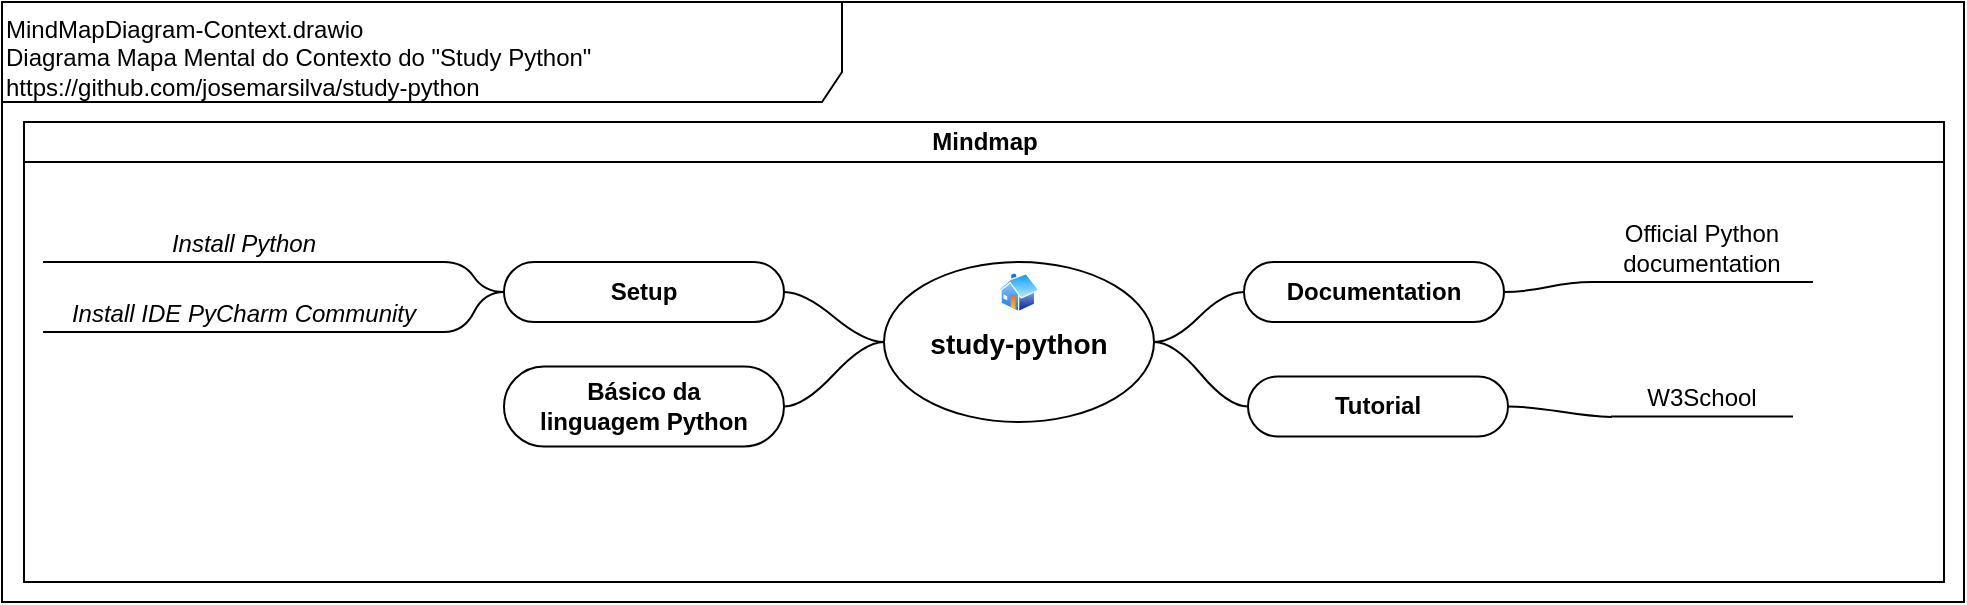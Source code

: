 <mxfile version="14.7.10" type="device"><diagram id="526JFKrqtkbu5Ab86iZz" name="Página-1"><mxGraphModel dx="1053" dy="420" grid="1" gridSize="10" guides="1" tooltips="1" connect="1" arrows="1" fold="1" page="1" pageScale="1" pageWidth="827" pageHeight="1169" math="0" shadow="0"><root><mxCell id="0"/><mxCell id="1" parent="0"/><mxCell id="5jpJCo4kvUvBawqh1GSk-1" value="&lt;div&gt;&lt;/div&gt;MindMapDiagram-Context.drawio&lt;br&gt;Diagrama Mapa Mental do Contexto do &quot;Study Python&quot;&lt;br&gt;https://github.com/josemarsilva/study-python" style="shape=umlFrame;whiteSpace=wrap;html=1;width=420;height=50;verticalAlign=top;align=left;" parent="1" vertex="1"><mxGeometry x="9" y="10" width="981" height="300" as="geometry"/></mxCell><mxCell id="5jpJCo4kvUvBawqh1GSk-2" value="Mindmap" style="swimlane;html=1;startSize=20;horizontal=1;containerType=tree;" parent="1" vertex="1"><mxGeometry x="20" y="70" width="960" height="230" as="geometry"/></mxCell><mxCell id="7fiooWQBaUIvVht02LMV-20" value="Install Python" style="whiteSpace=wrap;html=1;shape=partialRectangle;top=0;left=0;bottom=1;right=0;points=[[0,1],[1,1]];fillColor=none;align=center;verticalAlign=bottom;routingCenterY=0.5;snapToPoint=1;recursiveResize=0;autosize=1;treeFolding=1;treeMoving=1;newEdgeStyle={&quot;edgeStyle&quot;:&quot;entityRelationEdgeStyle&quot;,&quot;startArrow&quot;:&quot;none&quot;,&quot;endArrow&quot;:&quot;none&quot;,&quot;segment&quot;:10,&quot;curved&quot;:1};fontStyle=2" parent="5jpJCo4kvUvBawqh1GSk-2" vertex="1"><mxGeometry x="10" y="50" width="200" height="20" as="geometry"/></mxCell><mxCell id="5jpJCo4kvUvBawqh1GSk-7" value="&lt;font style=&quot;font-size: 14px&quot;&gt;study-python&lt;/font&gt;" style="ellipse;whiteSpace=wrap;html=1;align=center;treeFolding=1;treeMoving=1;newEdgeStyle={&quot;edgeStyle&quot;:&quot;entityRelationEdgeStyle&quot;,&quot;startArrow&quot;:&quot;none&quot;,&quot;endArrow&quot;:&quot;none&quot;,&quot;segment&quot;:10,&quot;curved&quot;:1};fontStyle=1;fontSize=18;" parent="5jpJCo4kvUvBawqh1GSk-2" vertex="1"><mxGeometry x="430" y="70" width="135" height="80" as="geometry"/></mxCell><mxCell id="7fiooWQBaUIvVht02LMV-9" value="" style="aspect=fixed;perimeter=ellipsePerimeter;html=1;align=center;shadow=0;dashed=0;spacingTop=3;image;image=img/lib/active_directory/home.svg;fontSize=18;" parent="5jpJCo4kvUvBawqh1GSk-2" vertex="1"><mxGeometry x="487.19" y="75" width="20.62" height="20" as="geometry"/></mxCell><mxCell id="5H5p-lWwtxb4N927vXze-4" value="Documentation" style="whiteSpace=wrap;html=1;rounded=1;arcSize=50;align=center;verticalAlign=middle;strokeWidth=1;autosize=1;spacing=4;treeFolding=1;treeMoving=1;newEdgeStyle={&quot;edgeStyle&quot;:&quot;entityRelationEdgeStyle&quot;,&quot;startArrow&quot;:&quot;none&quot;,&quot;endArrow&quot;:&quot;none&quot;,&quot;segment&quot;:10,&quot;curved&quot;:1};fontStyle=1" vertex="1" parent="5jpJCo4kvUvBawqh1GSk-2"><mxGeometry x="610" y="70" width="130" height="30" as="geometry"/></mxCell><mxCell id="5H5p-lWwtxb4N927vXze-2" value="" style="edgeStyle=entityRelationEdgeStyle;startArrow=none;endArrow=none;segment=10;curved=1;exitX=1;exitY=0.5;exitDx=0;exitDy=0;entryX=0;entryY=0.5;entryDx=0;entryDy=0;" edge="1" parent="5jpJCo4kvUvBawqh1GSk-2" target="5H5p-lWwtxb4N927vXze-4" source="5jpJCo4kvUvBawqh1GSk-7"><mxGeometry relative="1" as="geometry"><mxPoint x="794" y="75" as="targetPoint"/><mxPoint x="790" y="95" as="sourcePoint"/></mxGeometry></mxCell><mxCell id="5H5p-lWwtxb4N927vXze-11" value="Official Python &lt;br&gt;documentation" style="whiteSpace=wrap;html=1;shape=partialRectangle;top=0;left=0;bottom=1;right=0;points=[[0,1],[1,1]];fillColor=none;align=center;verticalAlign=bottom;routingCenterY=0.5;snapToPoint=1;recursiveResize=0;autosize=1;treeFolding=1;treeMoving=1;newEdgeStyle={&quot;edgeStyle&quot;:&quot;entityRelationEdgeStyle&quot;,&quot;startArrow&quot;:&quot;none&quot;,&quot;endArrow&quot;:&quot;none&quot;,&quot;segment&quot;:10,&quot;curved&quot;:1};" vertex="1" parent="5jpJCo4kvUvBawqh1GSk-2"><mxGeometry x="784" y="50" width="110" height="30" as="geometry"/></mxCell><mxCell id="5H5p-lWwtxb4N927vXze-12" value="" style="edgeStyle=entityRelationEdgeStyle;startArrow=none;endArrow=none;segment=10;curved=1;exitX=1;exitY=0.5;exitDx=0;exitDy=0;" edge="1" target="5H5p-lWwtxb4N927vXze-11" parent="5jpJCo4kvUvBawqh1GSk-2" source="5H5p-lWwtxb4N927vXze-4"><mxGeometry relative="1" as="geometry"><mxPoint x="750" y="95" as="sourcePoint"/></mxGeometry></mxCell><mxCell id="5H5p-lWwtxb4N927vXze-13" value="W3School" style="whiteSpace=wrap;html=1;shape=partialRectangle;top=0;left=0;bottom=1;right=0;points=[[0,1],[1,1]];fillColor=none;align=center;verticalAlign=bottom;routingCenterY=0.5;snapToPoint=1;recursiveResize=0;autosize=1;treeFolding=1;treeMoving=1;newEdgeStyle={&quot;edgeStyle&quot;:&quot;entityRelationEdgeStyle&quot;,&quot;startArrow&quot;:&quot;none&quot;,&quot;endArrow&quot;:&quot;none&quot;,&quot;segment&quot;:10,&quot;curved&quot;:1};" vertex="1" parent="5jpJCo4kvUvBawqh1GSk-2"><mxGeometry x="794" y="127.25" width="90" height="20" as="geometry"/></mxCell><mxCell id="5jpJCo4kvUvBawqh1GSk-3" value="" style="edgeStyle=entityRelationEdgeStyle;startArrow=none;endArrow=none;segment=10;curved=1;" parent="1" source="5jpJCo4kvUvBawqh1GSk-7" target="5jpJCo4kvUvBawqh1GSk-8" edge="1"><mxGeometry relative="1" as="geometry"><mxPoint x="619" y="245" as="sourcePoint"/></mxGeometry></mxCell><mxCell id="5jpJCo4kvUvBawqh1GSk-5" value="" style="edgeStyle=entityRelationEdgeStyle;startArrow=none;endArrow=none;segment=10;curved=1;exitX=0;exitY=0.5;exitDx=0;exitDy=0;entryX=1;entryY=0.5;entryDx=0;entryDy=0;" parent="1" source="5jpJCo4kvUvBawqh1GSk-7" target="5jpJCo4kvUvBawqh1GSk-10" edge="1"><mxGeometry relative="1" as="geometry"><mxPoint x="454" y="160" as="targetPoint"/></mxGeometry></mxCell><mxCell id="5jpJCo4kvUvBawqh1GSk-8" value="Básico da &lt;br&gt;linguagem Python" style="whiteSpace=wrap;html=1;rounded=1;arcSize=50;align=center;verticalAlign=middle;strokeWidth=1;autosize=1;spacing=4;treeFolding=1;treeMoving=1;newEdgeStyle={&quot;edgeStyle&quot;:&quot;entityRelationEdgeStyle&quot;,&quot;startArrow&quot;:&quot;none&quot;,&quot;endArrow&quot;:&quot;none&quot;,&quot;segment&quot;:10,&quot;curved&quot;:1};fontStyle=1" parent="1" vertex="1"><mxGeometry x="260" y="192.25" width="140" height="40" as="geometry"/></mxCell><mxCell id="5jpJCo4kvUvBawqh1GSk-10" value="Setup" style="whiteSpace=wrap;html=1;rounded=1;arcSize=50;align=center;verticalAlign=middle;strokeWidth=1;autosize=1;spacing=4;treeFolding=1;treeMoving=1;newEdgeStyle={&quot;edgeStyle&quot;:&quot;entityRelationEdgeStyle&quot;,&quot;startArrow&quot;:&quot;none&quot;,&quot;endArrow&quot;:&quot;none&quot;,&quot;segment&quot;:10,&quot;curved&quot;:1};fontStyle=1" parent="1" vertex="1"><mxGeometry x="260" y="140" width="140" height="30" as="geometry"/></mxCell><mxCell id="7fiooWQBaUIvVht02LMV-21" value="" style="edgeStyle=entityRelationEdgeStyle;startArrow=none;endArrow=none;segment=10;curved=1;exitX=0;exitY=0.5;exitDx=0;exitDy=0;" parent="1" source="5jpJCo4kvUvBawqh1GSk-10" target="7fiooWQBaUIvVht02LMV-20" edge="1"><mxGeometry relative="1" as="geometry"><mxPoint x="220" y="334" as="sourcePoint"/></mxGeometry></mxCell><mxCell id="iZZ-ExijIcHXeMHchaSP-1" value="Install IDE PyCharm Community" style="whiteSpace=wrap;html=1;shape=partialRectangle;top=0;left=0;bottom=1;right=0;points=[[0,1],[1,1]];fillColor=none;align=center;verticalAlign=bottom;routingCenterY=0.5;snapToPoint=1;recursiveResize=0;autosize=1;treeFolding=1;treeMoving=1;newEdgeStyle={&quot;edgeStyle&quot;:&quot;entityRelationEdgeStyle&quot;,&quot;startArrow&quot;:&quot;none&quot;,&quot;endArrow&quot;:&quot;none&quot;,&quot;segment&quot;:10,&quot;curved&quot;:1};fontStyle=2" parent="1" vertex="1"><mxGeometry x="30" y="155" width="200" height="20" as="geometry"/></mxCell><mxCell id="iZZ-ExijIcHXeMHchaSP-2" value="" style="edgeStyle=entityRelationEdgeStyle;startArrow=none;endArrow=none;segment=10;curved=1;exitX=0;exitY=0.5;exitDx=0;exitDy=0;" parent="1" source="5jpJCo4kvUvBawqh1GSk-10" target="iZZ-ExijIcHXeMHchaSP-1" edge="1"><mxGeometry relative="1" as="geometry"><mxPoint x="215" y="184" as="sourcePoint"/></mxGeometry></mxCell><mxCell id="5H5p-lWwtxb4N927vXze-1" value="" style="edgeStyle=entityRelationEdgeStyle;startArrow=none;endArrow=none;segment=10;curved=1;exitX=1;exitY=0.5;exitDx=0;exitDy=0;" edge="1" parent="1" target="5H5p-lWwtxb4N927vXze-3" source="5jpJCo4kvUvBawqh1GSk-7"><mxGeometry relative="1" as="geometry"><mxPoint x="810" y="165" as="sourcePoint"/></mxGeometry></mxCell><mxCell id="5H5p-lWwtxb4N927vXze-3" value="Tutorial" style="whiteSpace=wrap;html=1;rounded=1;arcSize=50;align=center;verticalAlign=middle;strokeWidth=1;autosize=1;spacing=4;treeFolding=1;treeMoving=1;newEdgeStyle={&quot;edgeStyle&quot;:&quot;entityRelationEdgeStyle&quot;,&quot;startArrow&quot;:&quot;none&quot;,&quot;endArrow&quot;:&quot;none&quot;,&quot;segment&quot;:10,&quot;curved&quot;:1};fontStyle=1" vertex="1" parent="1"><mxGeometry x="632" y="197.25" width="130" height="30" as="geometry"/></mxCell><mxCell id="5H5p-lWwtxb4N927vXze-14" value="" style="edgeStyle=entityRelationEdgeStyle;startArrow=none;endArrow=none;segment=10;curved=1;exitX=1;exitY=0.5;exitDx=0;exitDy=0;" edge="1" parent="1" target="5H5p-lWwtxb4N927vXze-13" source="5H5p-lWwtxb4N927vXze-3"><mxGeometry relative="1" as="geometry"><mxPoint x="750" y="210" as="sourcePoint"/></mxGeometry></mxCell></root></mxGraphModel></diagram></mxfile>
